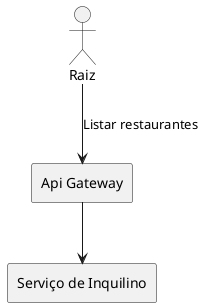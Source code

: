@startuml
' Definições
actor Raiz
rectangle "Api Gateway" as ApiGateway
rectangle "Serviço de Inquilino" as InquilinoServico

' Relação
Raiz --> ApiGateway : Listar restaurantes
ApiGateway --> InquilinoServico
@enduml